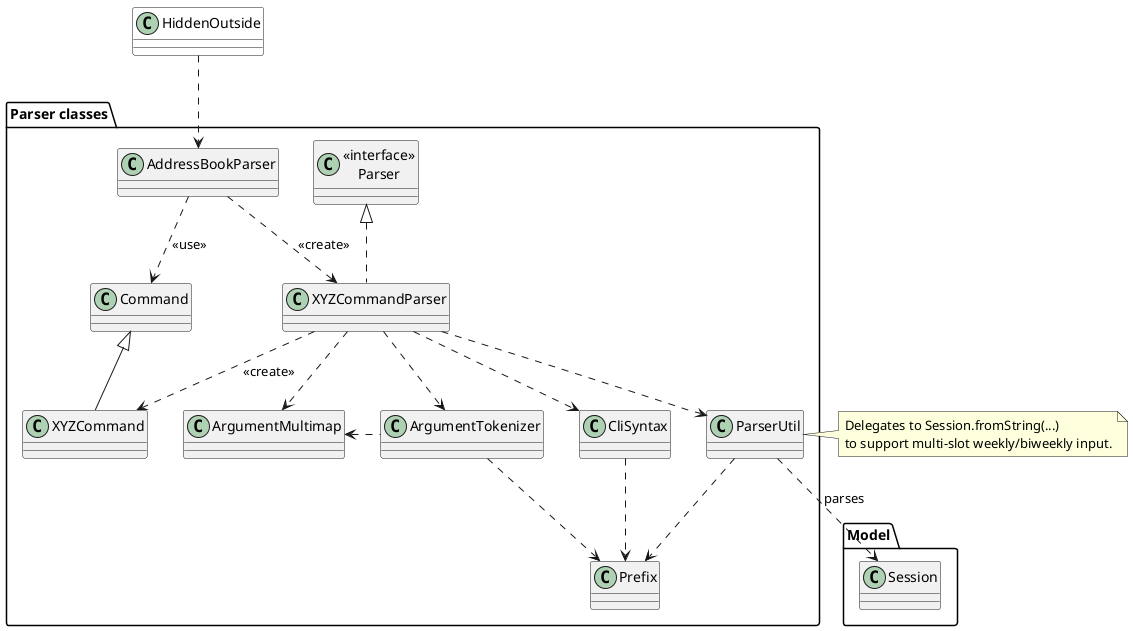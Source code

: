 @startuml

package "Parser classes" {
    Class "<<interface>>\nParser" as Parser
    Class AddressBookParser
    Class XYZCommandParser
    Class CliSyntax
    Class ArgumentTokenizer
    Class ArgumentMultimap
    Class ParserUtil
    Class Command
    Class XYZCommand
    Class Prefix
}

package Model {
    Class Session
}

Class HiddenOutside #FFFFFF
HiddenOutside ..> AddressBookParser

AddressBookParser .down.> XYZCommandParser: <<create>>

XYZCommandParser ..> XYZCommand : <<create>>
AddressBookParser ..> Command : <<use>>
XYZCommandParser .up.|> Parser
XYZCommandParser ..> ArgumentMultimap
XYZCommandParser ..> ArgumentTokenizer
ArgumentTokenizer .left.> ArgumentMultimap
XYZCommandParser ..> CliSyntax
CliSyntax ..> Prefix
XYZCommandParser ..> ParserUtil
ParserUtil .down.> Prefix
ArgumentTokenizer .down.> Prefix
ParserUtil ..> Session : parses

note right of ParserUtil
  Delegates to Session.fromString(...)
  to support multi-slot weekly/biweekly input.
end note

XYZCommand -up-|> Command
@enduml
